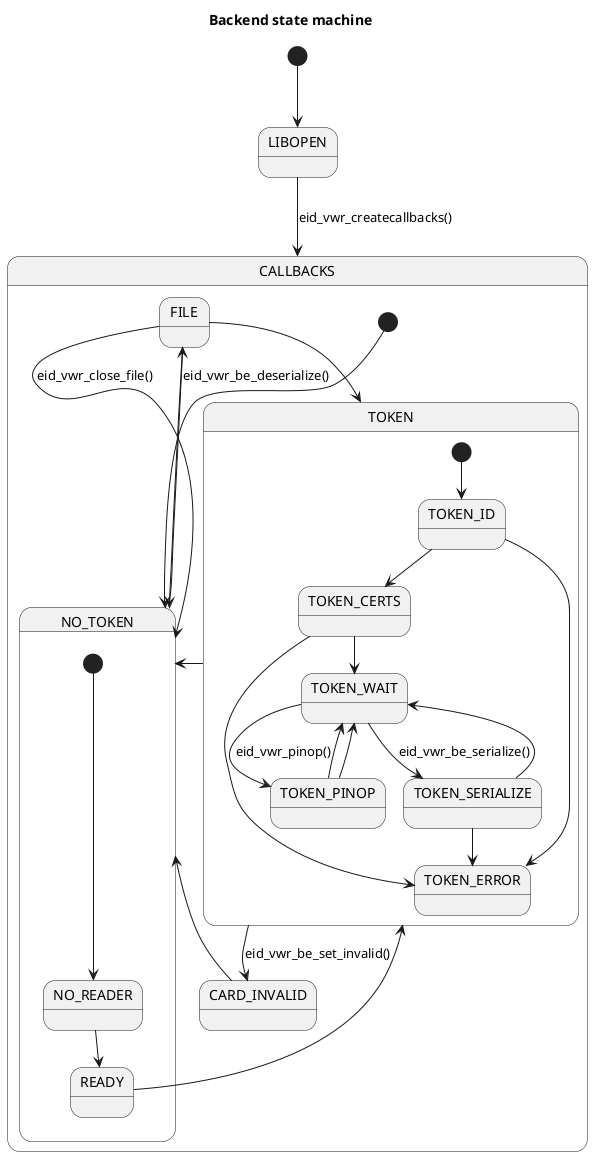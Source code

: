 @startuml
title Backend state machine

' This file documents the state machine as implemented in state.c. It
' can be converted to a diagram by way of PlantUML, see
' http://plantuml.com/

[*] --> LIBOPEN

LIBOPEN --> CALLBACKS : eid_vwr_createcallbacks()

state CALLBACKS {
  state NO_TOKEN
  state TOKEN
  state FILE
  state CARD_INVALID

  [*] --> NO_TOKEN

  NO_TOKEN --> FILE : eid_vwr_be_deserialize()
  FILE --> NO_TOKEN : eid_vwr_close_file()
  FILE --> TOKEN
  FILE --> NO_TOKEN

  TOKEN --> NO_TOKEN
  TOKEN --> CARD_INVALID : eid_vwr_be_set_invalid()

  CARD_INVALID --> NO_TOKEN

  state NO_TOKEN {
    state NO_READER
    state READY

    [*] --> NO_READER
    NO_READER --> READY

    READY --> TOKEN
  }

  state TOKEN {
    state TOKEN_ID
    state TOKEN_CERTS
    state TOKEN_ERROR
    state TOKEN_WAIT
    state TOKEN_PINOP
    state TOKEN_SERIALIZE

    [*] --> TOKEN_ID

    TOKEN_ID --> TOKEN_CERTS
    TOKEN_ID --> TOKEN_ERROR

    TOKEN_CERTS --> TOKEN_WAIT
    TOKEN_CERTS --> TOKEN_ERROR
 
    TOKEN_WAIT --> TOKEN_PINOP : eid_vwr_pinop()
    TOKEN_WAIT --> TOKEN_SERIALIZE : eid_vwr_be_serialize()

    TOKEN_PINOP --> TOKEN_WAIT
    TOKEN_PINOP --> TOKEN_WAIT

    TOKEN_SERIALIZE --> TOKEN_WAIT
    TOKEN_SERIALIZE --> TOKEN_ERROR
  }
}

@enduml
